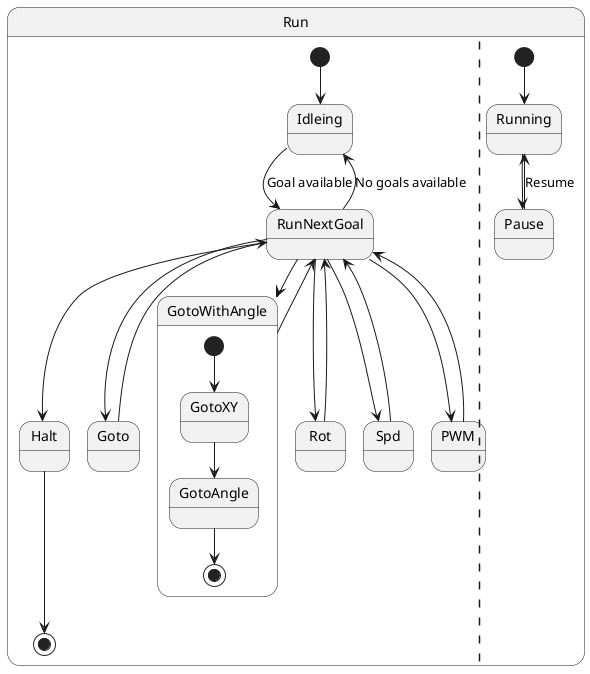 @startuml Run Substates

State Run {

    [*] --> Idleing
    Idleing --> RunNextGoal : Goal available
    RunNextGoal --> Idleing : No goals available

    RunNextGoal --> Halt
    Halt --> [*]

    RunNextGoal --> Goto
    Goto --> RunNextGoal

    State GotoWithAngle {
        [*] --> GotoXY
        GotoXY --> GotoAngle
        GotoAngle --> [*]
    }

    RunNextGoal --> GotoWithAngle
    GotoWithAngle --> RunNextGoal

    RunNextGoal --> Rot
    Rot --> RunNextGoal

    RunNextGoal --> Spd
    Spd --> RunNextGoal

    RunNextGoal --> PWM
    PWM --> RunNextGoal

    ||

    Running --> Pause
    Pause --> Running : Resume
    [*] --> Running
}

@enduml